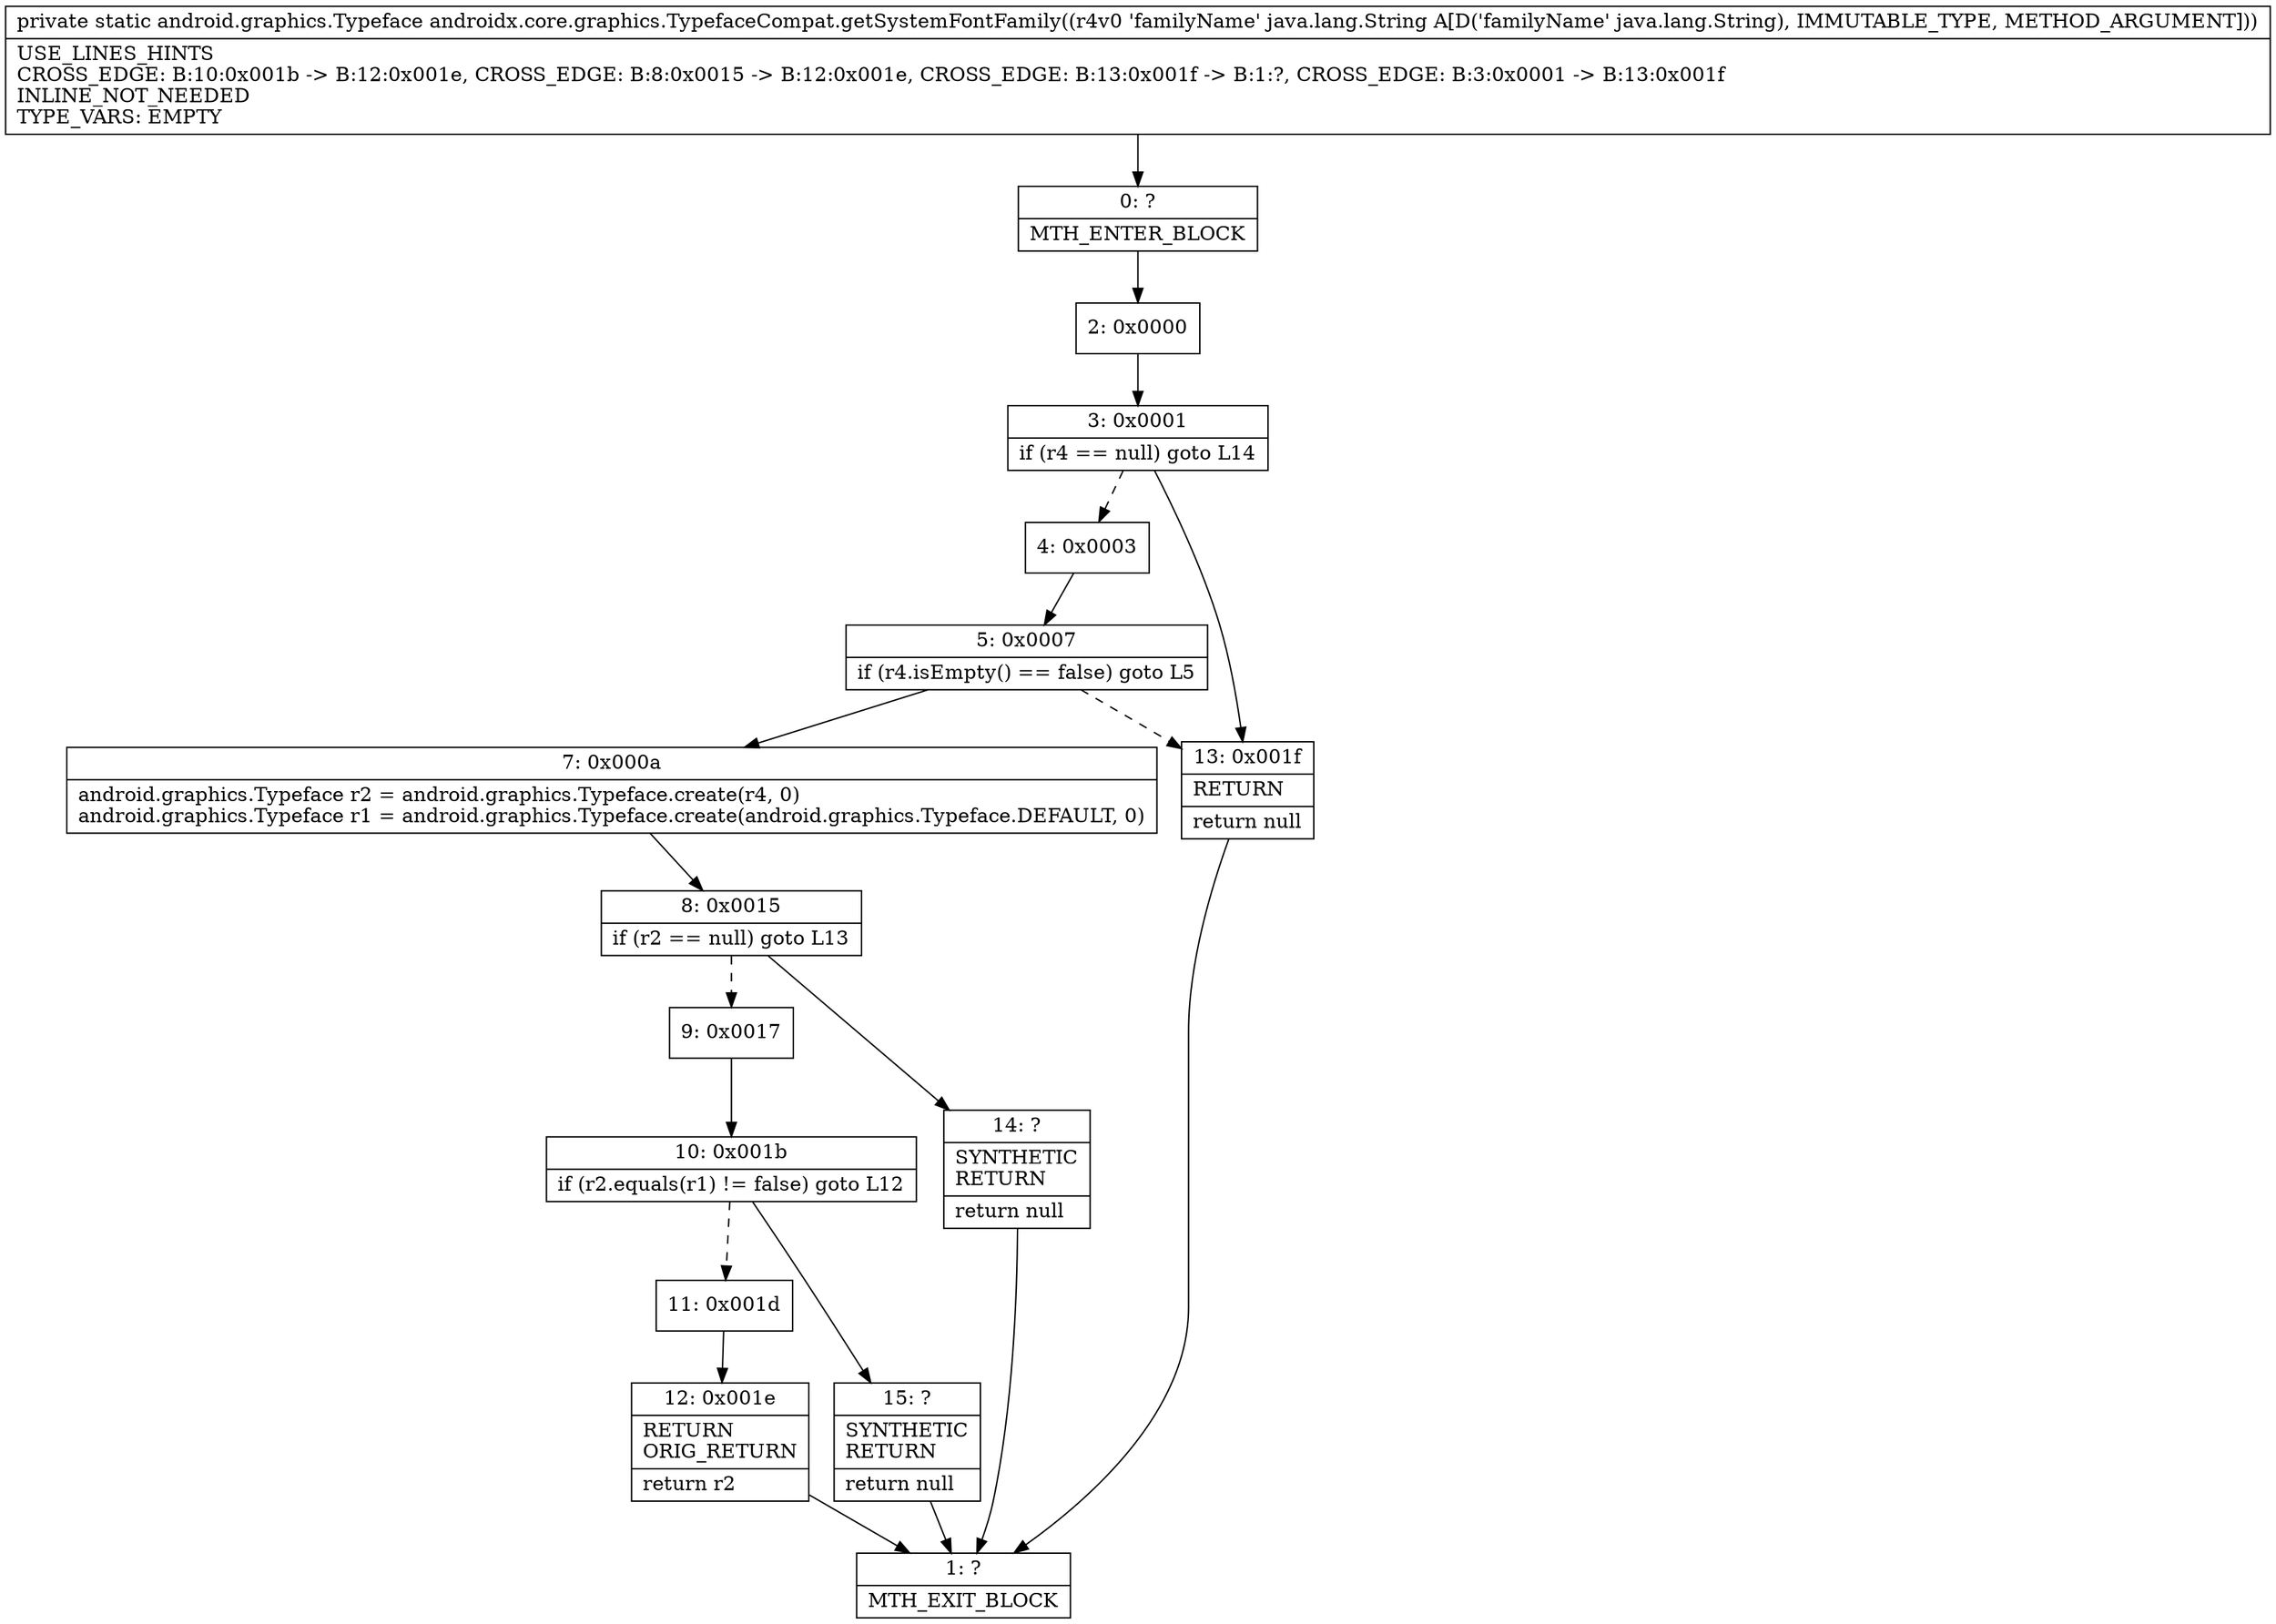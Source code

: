 digraph "CFG forandroidx.core.graphics.TypefaceCompat.getSystemFontFamily(Ljava\/lang\/String;)Landroid\/graphics\/Typeface;" {
Node_0 [shape=record,label="{0\:\ ?|MTH_ENTER_BLOCK\l}"];
Node_2 [shape=record,label="{2\:\ 0x0000}"];
Node_3 [shape=record,label="{3\:\ 0x0001|if (r4 == null) goto L14\l}"];
Node_4 [shape=record,label="{4\:\ 0x0003}"];
Node_5 [shape=record,label="{5\:\ 0x0007|if (r4.isEmpty() == false) goto L5\l}"];
Node_7 [shape=record,label="{7\:\ 0x000a|android.graphics.Typeface r2 = android.graphics.Typeface.create(r4, 0)\landroid.graphics.Typeface r1 = android.graphics.Typeface.create(android.graphics.Typeface.DEFAULT, 0)\l}"];
Node_8 [shape=record,label="{8\:\ 0x0015|if (r2 == null) goto L13\l}"];
Node_9 [shape=record,label="{9\:\ 0x0017}"];
Node_10 [shape=record,label="{10\:\ 0x001b|if (r2.equals(r1) != false) goto L12\l}"];
Node_11 [shape=record,label="{11\:\ 0x001d}"];
Node_12 [shape=record,label="{12\:\ 0x001e|RETURN\lORIG_RETURN\l|return r2\l}"];
Node_1 [shape=record,label="{1\:\ ?|MTH_EXIT_BLOCK\l}"];
Node_15 [shape=record,label="{15\:\ ?|SYNTHETIC\lRETURN\l|return null\l}"];
Node_14 [shape=record,label="{14\:\ ?|SYNTHETIC\lRETURN\l|return null\l}"];
Node_13 [shape=record,label="{13\:\ 0x001f|RETURN\l|return null\l}"];
MethodNode[shape=record,label="{private static android.graphics.Typeface androidx.core.graphics.TypefaceCompat.getSystemFontFamily((r4v0 'familyName' java.lang.String A[D('familyName' java.lang.String), IMMUTABLE_TYPE, METHOD_ARGUMENT]))  | USE_LINES_HINTS\lCROSS_EDGE: B:10:0x001b \-\> B:12:0x001e, CROSS_EDGE: B:8:0x0015 \-\> B:12:0x001e, CROSS_EDGE: B:13:0x001f \-\> B:1:?, CROSS_EDGE: B:3:0x0001 \-\> B:13:0x001f\lINLINE_NOT_NEEDED\lTYPE_VARS: EMPTY\l}"];
MethodNode -> Node_0;Node_0 -> Node_2;
Node_2 -> Node_3;
Node_3 -> Node_4[style=dashed];
Node_3 -> Node_13;
Node_4 -> Node_5;
Node_5 -> Node_7;
Node_5 -> Node_13[style=dashed];
Node_7 -> Node_8;
Node_8 -> Node_9[style=dashed];
Node_8 -> Node_14;
Node_9 -> Node_10;
Node_10 -> Node_11[style=dashed];
Node_10 -> Node_15;
Node_11 -> Node_12;
Node_12 -> Node_1;
Node_15 -> Node_1;
Node_14 -> Node_1;
Node_13 -> Node_1;
}

